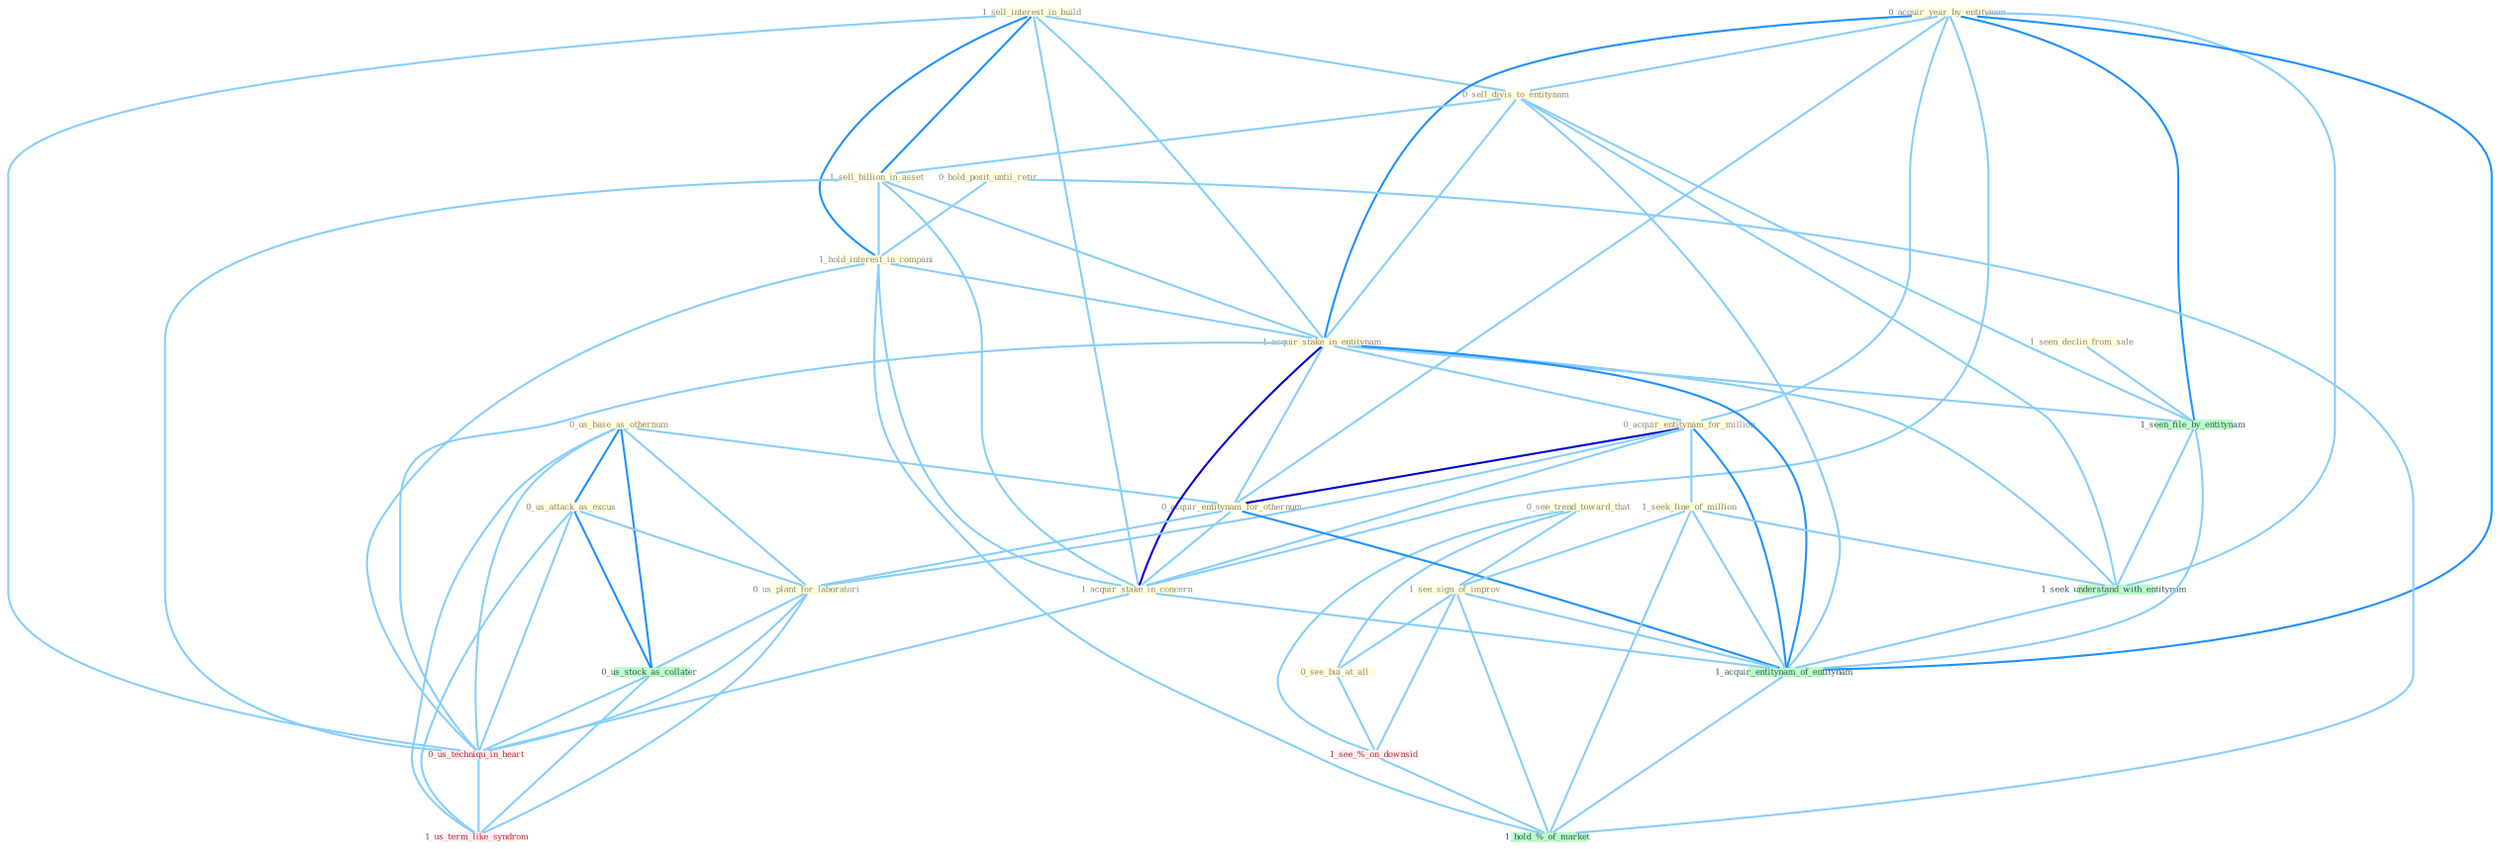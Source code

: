 Graph G{ 
    node
    [shape=polygon,style=filled,width=.5,height=.06,color="#BDFCC9",fixedsize=true,fontsize=4,
    fontcolor="#2f4f4f"];
    {node
    [color="#ffffe0", fontcolor="#8b7d6b"] "0_us_base_as_othernum " "1_sell_interest_in_build " "0_acquir_year_by_entitynam " "0_sell_divis_to_entitynam " "0_us_attack_as_excus " "1_sell_billion_in_asset " "0_hold_posit_until_retir " "0_see_trend_toward_that " "1_hold_interest_in_compani " "1_acquir_stake_in_entitynam " "0_acquir_entitynam_for_million " "1_seen_declin_from_sale " "0_acquir_entitynam_for_othernum " "1_seek_line_of_million " "1_see_sign_of_improv " "0_see_bui_at_all " "0_us_plant_for_laboratori " "1_acquir_stake_in_concern "}
{node [color="#fff0f5", fontcolor="#b22222"] "0_us_techniqu_in_heart " "1_see_%_on_downsid " "1_us_term_like_syndrom "}
edge [color="#B0E2FF"];

	"0_us_base_as_othernum " -- "0_us_attack_as_excus " [w="2", color="#1e90ff" , len=0.8];
	"0_us_base_as_othernum " -- "0_acquir_entitynam_for_othernum " [w="1", color="#87cefa" ];
	"0_us_base_as_othernum " -- "0_us_plant_for_laboratori " [w="1", color="#87cefa" ];
	"0_us_base_as_othernum " -- "0_us_stock_as_collater " [w="2", color="#1e90ff" , len=0.8];
	"0_us_base_as_othernum " -- "0_us_techniqu_in_heart " [w="1", color="#87cefa" ];
	"0_us_base_as_othernum " -- "1_us_term_like_syndrom " [w="1", color="#87cefa" ];
	"1_sell_interest_in_build " -- "0_sell_divis_to_entitynam " [w="1", color="#87cefa" ];
	"1_sell_interest_in_build " -- "1_sell_billion_in_asset " [w="2", color="#1e90ff" , len=0.8];
	"1_sell_interest_in_build " -- "1_hold_interest_in_compani " [w="2", color="#1e90ff" , len=0.8];
	"1_sell_interest_in_build " -- "1_acquir_stake_in_entitynam " [w="1", color="#87cefa" ];
	"1_sell_interest_in_build " -- "1_acquir_stake_in_concern " [w="1", color="#87cefa" ];
	"1_sell_interest_in_build " -- "0_us_techniqu_in_heart " [w="1", color="#87cefa" ];
	"0_acquir_year_by_entitynam " -- "0_sell_divis_to_entitynam " [w="1", color="#87cefa" ];
	"0_acquir_year_by_entitynam " -- "1_acquir_stake_in_entitynam " [w="2", color="#1e90ff" , len=0.8];
	"0_acquir_year_by_entitynam " -- "0_acquir_entitynam_for_million " [w="1", color="#87cefa" ];
	"0_acquir_year_by_entitynam " -- "0_acquir_entitynam_for_othernum " [w="1", color="#87cefa" ];
	"0_acquir_year_by_entitynam " -- "1_acquir_stake_in_concern " [w="1", color="#87cefa" ];
	"0_acquir_year_by_entitynam " -- "1_seen_file_by_entitynam " [w="2", color="#1e90ff" , len=0.8];
	"0_acquir_year_by_entitynam " -- "1_seek_understand_with_entitynam " [w="1", color="#87cefa" ];
	"0_acquir_year_by_entitynam " -- "1_acquir_entitynam_of_entitynam " [w="2", color="#1e90ff" , len=0.8];
	"0_sell_divis_to_entitynam " -- "1_sell_billion_in_asset " [w="1", color="#87cefa" ];
	"0_sell_divis_to_entitynam " -- "1_acquir_stake_in_entitynam " [w="1", color="#87cefa" ];
	"0_sell_divis_to_entitynam " -- "1_seen_file_by_entitynam " [w="1", color="#87cefa" ];
	"0_sell_divis_to_entitynam " -- "1_seek_understand_with_entitynam " [w="1", color="#87cefa" ];
	"0_sell_divis_to_entitynam " -- "1_acquir_entitynam_of_entitynam " [w="1", color="#87cefa" ];
	"0_us_attack_as_excus " -- "0_us_plant_for_laboratori " [w="1", color="#87cefa" ];
	"0_us_attack_as_excus " -- "0_us_stock_as_collater " [w="2", color="#1e90ff" , len=0.8];
	"0_us_attack_as_excus " -- "0_us_techniqu_in_heart " [w="1", color="#87cefa" ];
	"0_us_attack_as_excus " -- "1_us_term_like_syndrom " [w="1", color="#87cefa" ];
	"1_sell_billion_in_asset " -- "1_hold_interest_in_compani " [w="1", color="#87cefa" ];
	"1_sell_billion_in_asset " -- "1_acquir_stake_in_entitynam " [w="1", color="#87cefa" ];
	"1_sell_billion_in_asset " -- "1_acquir_stake_in_concern " [w="1", color="#87cefa" ];
	"1_sell_billion_in_asset " -- "0_us_techniqu_in_heart " [w="1", color="#87cefa" ];
	"0_hold_posit_until_retir " -- "1_hold_interest_in_compani " [w="1", color="#87cefa" ];
	"0_hold_posit_until_retir " -- "1_hold_%_of_market " [w="1", color="#87cefa" ];
	"0_see_trend_toward_that " -- "1_see_sign_of_improv " [w="1", color="#87cefa" ];
	"0_see_trend_toward_that " -- "0_see_bui_at_all " [w="1", color="#87cefa" ];
	"0_see_trend_toward_that " -- "1_see_%_on_downsid " [w="1", color="#87cefa" ];
	"1_hold_interest_in_compani " -- "1_acquir_stake_in_entitynam " [w="1", color="#87cefa" ];
	"1_hold_interest_in_compani " -- "1_acquir_stake_in_concern " [w="1", color="#87cefa" ];
	"1_hold_interest_in_compani " -- "0_us_techniqu_in_heart " [w="1", color="#87cefa" ];
	"1_hold_interest_in_compani " -- "1_hold_%_of_market " [w="1", color="#87cefa" ];
	"1_acquir_stake_in_entitynam " -- "0_acquir_entitynam_for_million " [w="1", color="#87cefa" ];
	"1_acquir_stake_in_entitynam " -- "0_acquir_entitynam_for_othernum " [w="1", color="#87cefa" ];
	"1_acquir_stake_in_entitynam " -- "1_acquir_stake_in_concern " [w="3", color="#0000cd" , len=0.6];
	"1_acquir_stake_in_entitynam " -- "1_seen_file_by_entitynam " [w="1", color="#87cefa" ];
	"1_acquir_stake_in_entitynam " -- "1_seek_understand_with_entitynam " [w="1", color="#87cefa" ];
	"1_acquir_stake_in_entitynam " -- "1_acquir_entitynam_of_entitynam " [w="2", color="#1e90ff" , len=0.8];
	"1_acquir_stake_in_entitynam " -- "0_us_techniqu_in_heart " [w="1", color="#87cefa" ];
	"0_acquir_entitynam_for_million " -- "0_acquir_entitynam_for_othernum " [w="3", color="#0000cd" , len=0.6];
	"0_acquir_entitynam_for_million " -- "1_seek_line_of_million " [w="1", color="#87cefa" ];
	"0_acquir_entitynam_for_million " -- "0_us_plant_for_laboratori " [w="1", color="#87cefa" ];
	"0_acquir_entitynam_for_million " -- "1_acquir_stake_in_concern " [w="1", color="#87cefa" ];
	"0_acquir_entitynam_for_million " -- "1_acquir_entitynam_of_entitynam " [w="2", color="#1e90ff" , len=0.8];
	"1_seen_declin_from_sale " -- "1_seen_file_by_entitynam " [w="1", color="#87cefa" ];
	"0_acquir_entitynam_for_othernum " -- "0_us_plant_for_laboratori " [w="1", color="#87cefa" ];
	"0_acquir_entitynam_for_othernum " -- "1_acquir_stake_in_concern " [w="1", color="#87cefa" ];
	"0_acquir_entitynam_for_othernum " -- "1_acquir_entitynam_of_entitynam " [w="2", color="#1e90ff" , len=0.8];
	"1_seek_line_of_million " -- "1_see_sign_of_improv " [w="1", color="#87cefa" ];
	"1_seek_line_of_million " -- "1_seek_understand_with_entitynam " [w="1", color="#87cefa" ];
	"1_seek_line_of_million " -- "1_acquir_entitynam_of_entitynam " [w="1", color="#87cefa" ];
	"1_seek_line_of_million " -- "1_hold_%_of_market " [w="1", color="#87cefa" ];
	"1_see_sign_of_improv " -- "0_see_bui_at_all " [w="1", color="#87cefa" ];
	"1_see_sign_of_improv " -- "1_acquir_entitynam_of_entitynam " [w="1", color="#87cefa" ];
	"1_see_sign_of_improv " -- "1_see_%_on_downsid " [w="1", color="#87cefa" ];
	"1_see_sign_of_improv " -- "1_hold_%_of_market " [w="1", color="#87cefa" ];
	"0_see_bui_at_all " -- "1_see_%_on_downsid " [w="1", color="#87cefa" ];
	"0_us_plant_for_laboratori " -- "0_us_stock_as_collater " [w="1", color="#87cefa" ];
	"0_us_plant_for_laboratori " -- "0_us_techniqu_in_heart " [w="1", color="#87cefa" ];
	"0_us_plant_for_laboratori " -- "1_us_term_like_syndrom " [w="1", color="#87cefa" ];
	"1_acquir_stake_in_concern " -- "1_acquir_entitynam_of_entitynam " [w="1", color="#87cefa" ];
	"1_acquir_stake_in_concern " -- "0_us_techniqu_in_heart " [w="1", color="#87cefa" ];
	"1_seen_file_by_entitynam " -- "1_seek_understand_with_entitynam " [w="1", color="#87cefa" ];
	"1_seen_file_by_entitynam " -- "1_acquir_entitynam_of_entitynam " [w="1", color="#87cefa" ];
	"0_us_stock_as_collater " -- "0_us_techniqu_in_heart " [w="1", color="#87cefa" ];
	"0_us_stock_as_collater " -- "1_us_term_like_syndrom " [w="1", color="#87cefa" ];
	"1_seek_understand_with_entitynam " -- "1_acquir_entitynam_of_entitynam " [w="1", color="#87cefa" ];
	"1_acquir_entitynam_of_entitynam " -- "1_hold_%_of_market " [w="1", color="#87cefa" ];
	"0_us_techniqu_in_heart " -- "1_us_term_like_syndrom " [w="1", color="#87cefa" ];
	"1_see_%_on_downsid " -- "1_hold_%_of_market " [w="1", color="#87cefa" ];
}